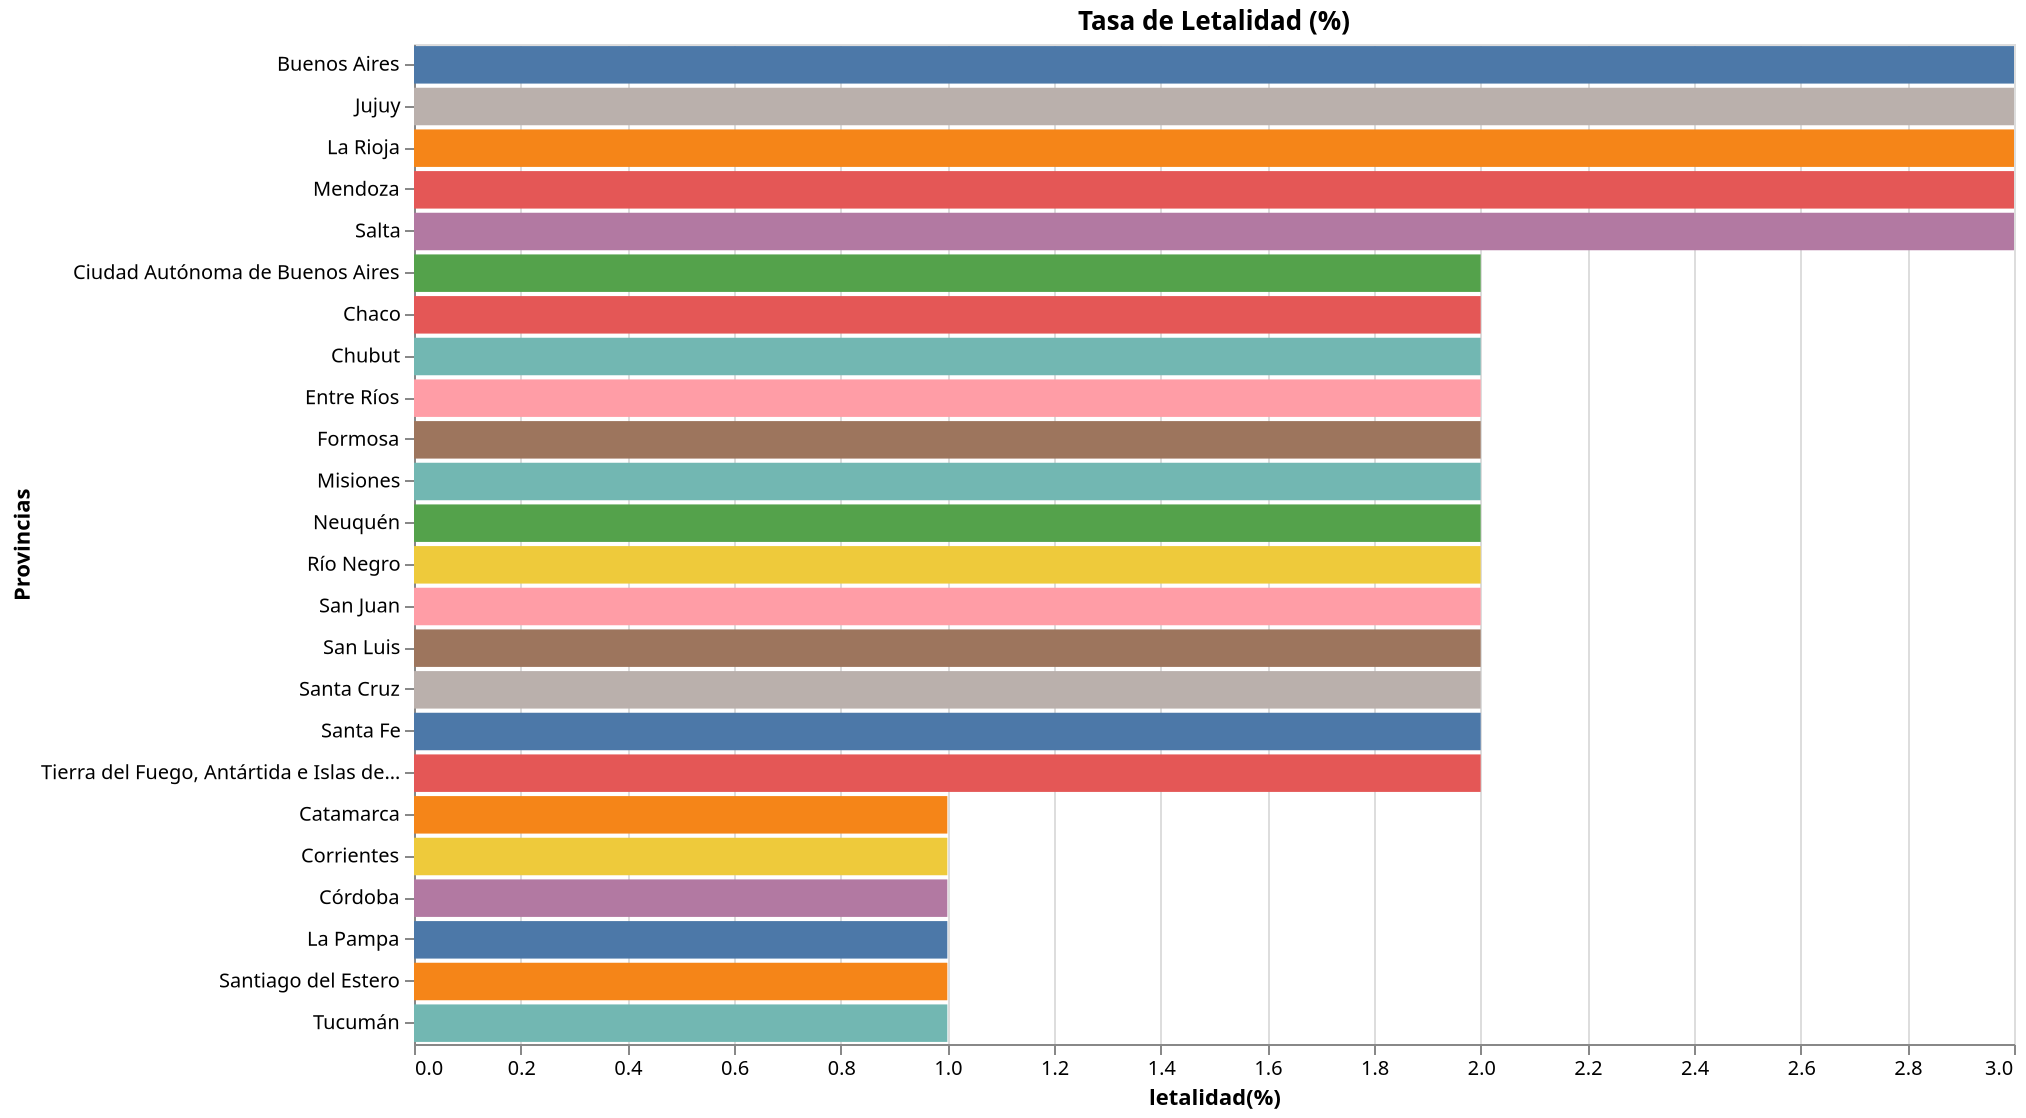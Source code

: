 {
  "config": {"view": {"continuousWidth": 400, "continuousHeight": 300}},
  "data": {"name": "data-52d04fc863866148b72a28ecc2d02f8d"},
  "mark": "bar",
  "encoding": {
    "color": {
      "type": "nominal",
      "field": "residencia_provincia_nombre",
      "legend": null
    },
    "tooltip": [
      {"type": "nominal", "field": "residencia_provincia_nombre"},
      {"type": "quantitative", "field": "letalidad(%)"}
    ],
    "x": {"type": "quantitative", "field": "letalidad(%)"},
    "y": {
      "type": "nominal",
      "field": "residencia_provincia_nombre",
      "sort": "-x",
      "title": "Provincias"
    }
  },
  "height": 500,
  "title": "Tasa de Letalidad (%)",
  "width": 800,
  "$schema": "https://vega.github.io/schema/vega-lite/v4.8.1.json",
  "datasets": {
    "data-52d04fc863866148b72a28ecc2d02f8d": [
      {
        "residencia_provincia_nombre": "Buenos Aires",
        "Fallecidos": 52094,
        "Casos Confirmados": 1966784,
        "letalidad(%)": 3
      },
      {
        "residencia_provincia_nombre": "Ciudad Autónoma de Buenos Aires",
        "Fallecidos": 10887,
        "Casos Confirmados": 488056,
        "letalidad(%)": 2
      },
      {
        "residencia_provincia_nombre": "Catamarca",
        "Fallecidos": 482,
        "Casos Confirmados": 42313,
        "letalidad(%)": 1
      },
      {
        "residencia_provincia_nombre": "Chaco",
        "Fallecidos": 2006,
        "Casos Confirmados": 91277,
        "letalidad(%)": 2
      },
      {
        "residencia_provincia_nombre": "Chubut",
        "Fallecidos": 1306,
        "Casos Confirmados": 76383,
        "letalidad(%)": 2
      },
      {
        "residencia_provincia_nombre": "Corrientes",
        "Fallecidos": 893,
        "Casos Confirmados": 80722,
        "letalidad(%)": 1
      },
      {
        "residencia_provincia_nombre": "Córdoba",
        "Fallecidos": 6116,
        "Casos Confirmados": 467453,
        "letalidad(%)": 1
      },
      {
        "residencia_provincia_nombre": "Entre Ríos",
        "Fallecidos": 2140,
        "Casos Confirmados": 127800,
        "letalidad(%)": 2
      },
      {
        "residencia_provincia_nombre": "Formosa",
        "Fallecidos": 1015,
        "Casos Confirmados": 55963,
        "letalidad(%)": 2
      },
      {
        "residencia_provincia_nombre": "Jujuy",
        "Fallecidos": 1315,
        "Casos Confirmados": 43433,
        "letalidad(%)": 3
      },
      {
        "residencia_provincia_nombre": "La Pampa",
        "Fallecidos": 838,
        "Casos Confirmados": 61299,
        "letalidad(%)": 1
      },
      {
        "residencia_provincia_nombre": "La Rioja",
        "Fallecidos": 786,
        "Casos Confirmados": 28337,
        "letalidad(%)": 3
      },
      {
        "residencia_provincia_nombre": "Mendoza",
        "Fallecidos": 3923,
        "Casos Confirmados": 153861,
        "letalidad(%)": 3
      },
      {
        "residencia_provincia_nombre": "Misiones",
        "Fallecidos": 556,
        "Casos Confirmados": 30880,
        "letalidad(%)": 2
      },
      {
        "residencia_provincia_nombre": "Neuquén",
        "Fallecidos": 2016,
        "Casos Confirmados": 107343,
        "letalidad(%)": 2
      },
      {
        "residencia_provincia_nombre": "Río Negro",
        "Fallecidos": 2083,
        "Casos Confirmados": 92142,
        "letalidad(%)": 2
      },
      {
        "residencia_provincia_nombre": "Salta",
        "Fallecidos": 2085,
        "Casos Confirmados": 75017,
        "letalidad(%)": 3
      },
      {
        "residencia_provincia_nombre": "San Juan",
        "Fallecidos": 944,
        "Casos Confirmados": 60852,
        "letalidad(%)": 2
      },
      {
        "residencia_provincia_nombre": "San Luis",
        "Fallecidos": 1222,
        "Casos Confirmados": 74871,
        "letalidad(%)": 2
      },
      {
        "residencia_provincia_nombre": "Santa Cruz",
        "Fallecidos": 934,
        "Casos Confirmados": 57794,
        "letalidad(%)": 2
      },
      {
        "residencia_provincia_nombre": "Santa Fe",
        "Fallecidos": 7850,
        "Casos Confirmados": 446841,
        "letalidad(%)": 2
      },
      {
        "residencia_provincia_nombre": "Santiago del Estero",
        "Fallecidos": 1047,
        "Casos Confirmados": 73392,
        "letalidad(%)": 1
      },
      {
        "residencia_provincia_nombre": "Tierra del Fuego, Antártida e Islas del Atlántico Sur",
        "Fallecidos": 467,
        "Casos Confirmados": 31085,
        "letalidad(%)": 2
      },
      {
        "residencia_provincia_nombre": "Tucumán",
        "Fallecidos": 2564,
        "Casos Confirmados": 180504,
        "letalidad(%)": 1
      }
    ]
  }
}